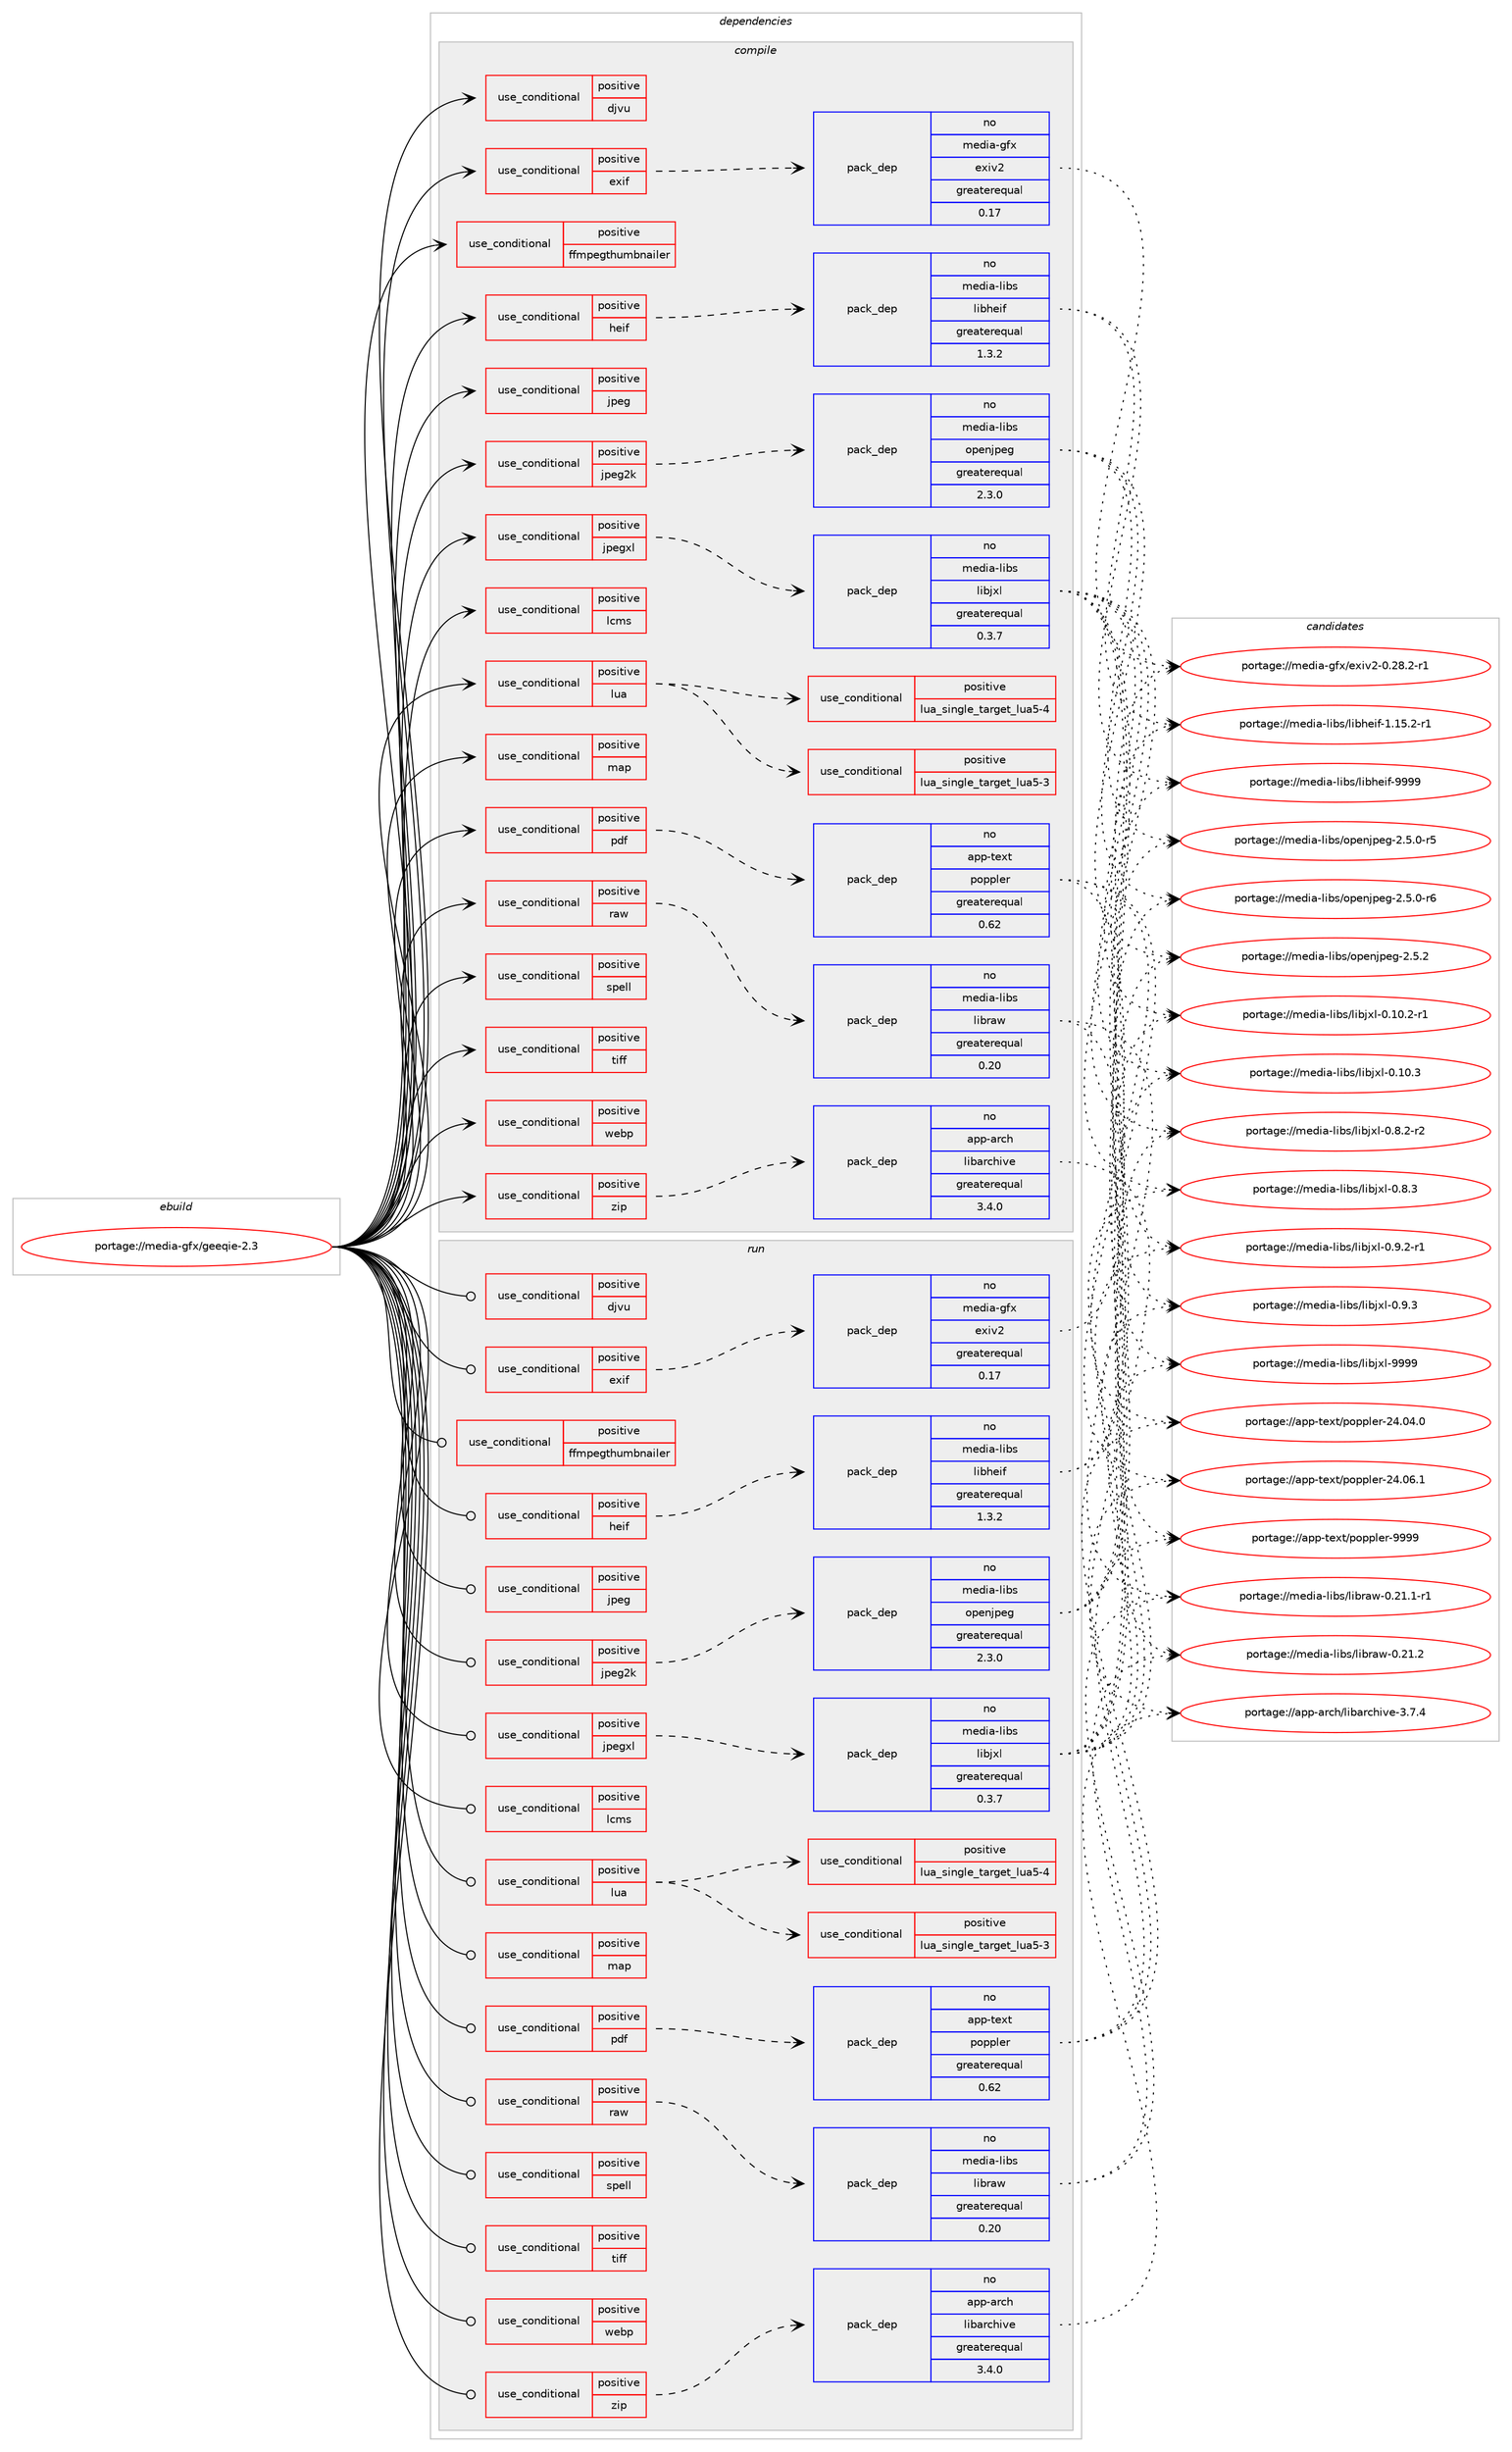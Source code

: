digraph prolog {

# *************
# Graph options
# *************

newrank=true;
concentrate=true;
compound=true;
graph [rankdir=LR,fontname=Helvetica,fontsize=10,ranksep=1.5];#, ranksep=2.5, nodesep=0.2];
edge  [arrowhead=vee];
node  [fontname=Helvetica,fontsize=10];

# **********
# The ebuild
# **********

subgraph cluster_leftcol {
color=gray;
rank=same;
label=<<i>ebuild</i>>;
id [label="portage://media-gfx/geeqie-2.3", color=red, width=4, href="../media-gfx/geeqie-2.3.svg"];
}

# ****************
# The dependencies
# ****************

subgraph cluster_midcol {
color=gray;
label=<<i>dependencies</i>>;
subgraph cluster_compile {
fillcolor="#eeeeee";
style=filled;
label=<<i>compile</i>>;
subgraph cond70830 {
dependency150293 [label=<<TABLE BORDER="0" CELLBORDER="1" CELLSPACING="0" CELLPADDING="4"><TR><TD ROWSPAN="3" CELLPADDING="10">use_conditional</TD></TR><TR><TD>positive</TD></TR><TR><TD>djvu</TD></TR></TABLE>>, shape=none, color=red];
# *** BEGIN UNKNOWN DEPENDENCY TYPE (TODO) ***
# dependency150293 -> package_dependency(portage://media-gfx/geeqie-2.3,install,no,app-text,djvu,none,[,,],[],[])
# *** END UNKNOWN DEPENDENCY TYPE (TODO) ***

}
id:e -> dependency150293:w [weight=20,style="solid",arrowhead="vee"];
subgraph cond70831 {
dependency150294 [label=<<TABLE BORDER="0" CELLBORDER="1" CELLSPACING="0" CELLPADDING="4"><TR><TD ROWSPAN="3" CELLPADDING="10">use_conditional</TD></TR><TR><TD>positive</TD></TR><TR><TD>exif</TD></TR></TABLE>>, shape=none, color=red];
subgraph pack77182 {
dependency150295 [label=<<TABLE BORDER="0" CELLBORDER="1" CELLSPACING="0" CELLPADDING="4" WIDTH="220"><TR><TD ROWSPAN="6" CELLPADDING="30">pack_dep</TD></TR><TR><TD WIDTH="110">no</TD></TR><TR><TD>media-gfx</TD></TR><TR><TD>exiv2</TD></TR><TR><TD>greaterequal</TD></TR><TR><TD>0.17</TD></TR></TABLE>>, shape=none, color=blue];
}
dependency150294:e -> dependency150295:w [weight=20,style="dashed",arrowhead="vee"];
}
id:e -> dependency150294:w [weight=20,style="solid",arrowhead="vee"];
subgraph cond70832 {
dependency150296 [label=<<TABLE BORDER="0" CELLBORDER="1" CELLSPACING="0" CELLPADDING="4"><TR><TD ROWSPAN="3" CELLPADDING="10">use_conditional</TD></TR><TR><TD>positive</TD></TR><TR><TD>ffmpegthumbnailer</TD></TR></TABLE>>, shape=none, color=red];
# *** BEGIN UNKNOWN DEPENDENCY TYPE (TODO) ***
# dependency150296 -> package_dependency(portage://media-gfx/geeqie-2.3,install,no,media-video,ffmpegthumbnailer,none,[,,],[],[])
# *** END UNKNOWN DEPENDENCY TYPE (TODO) ***

}
id:e -> dependency150296:w [weight=20,style="solid",arrowhead="vee"];
subgraph cond70833 {
dependency150297 [label=<<TABLE BORDER="0" CELLBORDER="1" CELLSPACING="0" CELLPADDING="4"><TR><TD ROWSPAN="3" CELLPADDING="10">use_conditional</TD></TR><TR><TD>positive</TD></TR><TR><TD>heif</TD></TR></TABLE>>, shape=none, color=red];
subgraph pack77183 {
dependency150298 [label=<<TABLE BORDER="0" CELLBORDER="1" CELLSPACING="0" CELLPADDING="4" WIDTH="220"><TR><TD ROWSPAN="6" CELLPADDING="30">pack_dep</TD></TR><TR><TD WIDTH="110">no</TD></TR><TR><TD>media-libs</TD></TR><TR><TD>libheif</TD></TR><TR><TD>greaterequal</TD></TR><TR><TD>1.3.2</TD></TR></TABLE>>, shape=none, color=blue];
}
dependency150297:e -> dependency150298:w [weight=20,style="dashed",arrowhead="vee"];
}
id:e -> dependency150297:w [weight=20,style="solid",arrowhead="vee"];
subgraph cond70834 {
dependency150299 [label=<<TABLE BORDER="0" CELLBORDER="1" CELLSPACING="0" CELLPADDING="4"><TR><TD ROWSPAN="3" CELLPADDING="10">use_conditional</TD></TR><TR><TD>positive</TD></TR><TR><TD>jpeg</TD></TR></TABLE>>, shape=none, color=red];
# *** BEGIN UNKNOWN DEPENDENCY TYPE (TODO) ***
# dependency150299 -> package_dependency(portage://media-gfx/geeqie-2.3,install,no,media-libs,libjpeg-turbo,none,[,,],any_same_slot,[])
# *** END UNKNOWN DEPENDENCY TYPE (TODO) ***

}
id:e -> dependency150299:w [weight=20,style="solid",arrowhead="vee"];
subgraph cond70835 {
dependency150300 [label=<<TABLE BORDER="0" CELLBORDER="1" CELLSPACING="0" CELLPADDING="4"><TR><TD ROWSPAN="3" CELLPADDING="10">use_conditional</TD></TR><TR><TD>positive</TD></TR><TR><TD>jpeg2k</TD></TR></TABLE>>, shape=none, color=red];
subgraph pack77184 {
dependency150301 [label=<<TABLE BORDER="0" CELLBORDER="1" CELLSPACING="0" CELLPADDING="4" WIDTH="220"><TR><TD ROWSPAN="6" CELLPADDING="30">pack_dep</TD></TR><TR><TD WIDTH="110">no</TD></TR><TR><TD>media-libs</TD></TR><TR><TD>openjpeg</TD></TR><TR><TD>greaterequal</TD></TR><TR><TD>2.3.0</TD></TR></TABLE>>, shape=none, color=blue];
}
dependency150300:e -> dependency150301:w [weight=20,style="dashed",arrowhead="vee"];
}
id:e -> dependency150300:w [weight=20,style="solid",arrowhead="vee"];
subgraph cond70836 {
dependency150302 [label=<<TABLE BORDER="0" CELLBORDER="1" CELLSPACING="0" CELLPADDING="4"><TR><TD ROWSPAN="3" CELLPADDING="10">use_conditional</TD></TR><TR><TD>positive</TD></TR><TR><TD>jpegxl</TD></TR></TABLE>>, shape=none, color=red];
subgraph pack77185 {
dependency150303 [label=<<TABLE BORDER="0" CELLBORDER="1" CELLSPACING="0" CELLPADDING="4" WIDTH="220"><TR><TD ROWSPAN="6" CELLPADDING="30">pack_dep</TD></TR><TR><TD WIDTH="110">no</TD></TR><TR><TD>media-libs</TD></TR><TR><TD>libjxl</TD></TR><TR><TD>greaterequal</TD></TR><TR><TD>0.3.7</TD></TR></TABLE>>, shape=none, color=blue];
}
dependency150302:e -> dependency150303:w [weight=20,style="dashed",arrowhead="vee"];
}
id:e -> dependency150302:w [weight=20,style="solid",arrowhead="vee"];
subgraph cond70837 {
dependency150304 [label=<<TABLE BORDER="0" CELLBORDER="1" CELLSPACING="0" CELLPADDING="4"><TR><TD ROWSPAN="3" CELLPADDING="10">use_conditional</TD></TR><TR><TD>positive</TD></TR><TR><TD>lcms</TD></TR></TABLE>>, shape=none, color=red];
# *** BEGIN UNKNOWN DEPENDENCY TYPE (TODO) ***
# dependency150304 -> package_dependency(portage://media-gfx/geeqie-2.3,install,no,media-libs,lcms,none,[,,],[slot(2)],[])
# *** END UNKNOWN DEPENDENCY TYPE (TODO) ***

}
id:e -> dependency150304:w [weight=20,style="solid",arrowhead="vee"];
subgraph cond70838 {
dependency150305 [label=<<TABLE BORDER="0" CELLBORDER="1" CELLSPACING="0" CELLPADDING="4"><TR><TD ROWSPAN="3" CELLPADDING="10">use_conditional</TD></TR><TR><TD>positive</TD></TR><TR><TD>lua</TD></TR></TABLE>>, shape=none, color=red];
subgraph cond70839 {
dependency150306 [label=<<TABLE BORDER="0" CELLBORDER="1" CELLSPACING="0" CELLPADDING="4"><TR><TD ROWSPAN="3" CELLPADDING="10">use_conditional</TD></TR><TR><TD>positive</TD></TR><TR><TD>lua_single_target_lua5-3</TD></TR></TABLE>>, shape=none, color=red];
# *** BEGIN UNKNOWN DEPENDENCY TYPE (TODO) ***
# dependency150306 -> package_dependency(portage://media-gfx/geeqie-2.3,install,no,dev-lang,lua,none,[,,],[slot(5.3)],[])
# *** END UNKNOWN DEPENDENCY TYPE (TODO) ***

}
dependency150305:e -> dependency150306:w [weight=20,style="dashed",arrowhead="vee"];
subgraph cond70840 {
dependency150307 [label=<<TABLE BORDER="0" CELLBORDER="1" CELLSPACING="0" CELLPADDING="4"><TR><TD ROWSPAN="3" CELLPADDING="10">use_conditional</TD></TR><TR><TD>positive</TD></TR><TR><TD>lua_single_target_lua5-4</TD></TR></TABLE>>, shape=none, color=red];
# *** BEGIN UNKNOWN DEPENDENCY TYPE (TODO) ***
# dependency150307 -> package_dependency(portage://media-gfx/geeqie-2.3,install,no,dev-lang,lua,none,[,,],[slot(5.4)],[])
# *** END UNKNOWN DEPENDENCY TYPE (TODO) ***

}
dependency150305:e -> dependency150307:w [weight=20,style="dashed",arrowhead="vee"];
}
id:e -> dependency150305:w [weight=20,style="solid",arrowhead="vee"];
subgraph cond70841 {
dependency150308 [label=<<TABLE BORDER="0" CELLBORDER="1" CELLSPACING="0" CELLPADDING="4"><TR><TD ROWSPAN="3" CELLPADDING="10">use_conditional</TD></TR><TR><TD>positive</TD></TR><TR><TD>map</TD></TR></TABLE>>, shape=none, color=red];
# *** BEGIN UNKNOWN DEPENDENCY TYPE (TODO) ***
# dependency150308 -> package_dependency(portage://media-gfx/geeqie-2.3,install,no,media-libs,clutter-gtk,none,[,,],[],[])
# *** END UNKNOWN DEPENDENCY TYPE (TODO) ***

# *** BEGIN UNKNOWN DEPENDENCY TYPE (TODO) ***
# dependency150308 -> package_dependency(portage://media-gfx/geeqie-2.3,install,no,media-libs,libchamplain,none,[,,],[slot(0.12)],[use(enable(gtk),none)])
# *** END UNKNOWN DEPENDENCY TYPE (TODO) ***

}
id:e -> dependency150308:w [weight=20,style="solid",arrowhead="vee"];
subgraph cond70842 {
dependency150309 [label=<<TABLE BORDER="0" CELLBORDER="1" CELLSPACING="0" CELLPADDING="4"><TR><TD ROWSPAN="3" CELLPADDING="10">use_conditional</TD></TR><TR><TD>positive</TD></TR><TR><TD>pdf</TD></TR></TABLE>>, shape=none, color=red];
subgraph pack77186 {
dependency150310 [label=<<TABLE BORDER="0" CELLBORDER="1" CELLSPACING="0" CELLPADDING="4" WIDTH="220"><TR><TD ROWSPAN="6" CELLPADDING="30">pack_dep</TD></TR><TR><TD WIDTH="110">no</TD></TR><TR><TD>app-text</TD></TR><TR><TD>poppler</TD></TR><TR><TD>greaterequal</TD></TR><TR><TD>0.62</TD></TR></TABLE>>, shape=none, color=blue];
}
dependency150309:e -> dependency150310:w [weight=20,style="dashed",arrowhead="vee"];
}
id:e -> dependency150309:w [weight=20,style="solid",arrowhead="vee"];
subgraph cond70843 {
dependency150311 [label=<<TABLE BORDER="0" CELLBORDER="1" CELLSPACING="0" CELLPADDING="4"><TR><TD ROWSPAN="3" CELLPADDING="10">use_conditional</TD></TR><TR><TD>positive</TD></TR><TR><TD>raw</TD></TR></TABLE>>, shape=none, color=red];
subgraph pack77187 {
dependency150312 [label=<<TABLE BORDER="0" CELLBORDER="1" CELLSPACING="0" CELLPADDING="4" WIDTH="220"><TR><TD ROWSPAN="6" CELLPADDING="30">pack_dep</TD></TR><TR><TD WIDTH="110">no</TD></TR><TR><TD>media-libs</TD></TR><TR><TD>libraw</TD></TR><TR><TD>greaterequal</TD></TR><TR><TD>0.20</TD></TR></TABLE>>, shape=none, color=blue];
}
dependency150311:e -> dependency150312:w [weight=20,style="dashed",arrowhead="vee"];
}
id:e -> dependency150311:w [weight=20,style="solid",arrowhead="vee"];
subgraph cond70844 {
dependency150313 [label=<<TABLE BORDER="0" CELLBORDER="1" CELLSPACING="0" CELLPADDING="4"><TR><TD ROWSPAN="3" CELLPADDING="10">use_conditional</TD></TR><TR><TD>positive</TD></TR><TR><TD>spell</TD></TR></TABLE>>, shape=none, color=red];
# *** BEGIN UNKNOWN DEPENDENCY TYPE (TODO) ***
# dependency150313 -> package_dependency(portage://media-gfx/geeqie-2.3,install,no,app-text,gspell,none,[,,],[],[])
# *** END UNKNOWN DEPENDENCY TYPE (TODO) ***

}
id:e -> dependency150313:w [weight=20,style="solid",arrowhead="vee"];
subgraph cond70845 {
dependency150314 [label=<<TABLE BORDER="0" CELLBORDER="1" CELLSPACING="0" CELLPADDING="4"><TR><TD ROWSPAN="3" CELLPADDING="10">use_conditional</TD></TR><TR><TD>positive</TD></TR><TR><TD>tiff</TD></TR></TABLE>>, shape=none, color=red];
# *** BEGIN UNKNOWN DEPENDENCY TYPE (TODO) ***
# dependency150314 -> package_dependency(portage://media-gfx/geeqie-2.3,install,no,media-libs,tiff,none,[,,],any_same_slot,[])
# *** END UNKNOWN DEPENDENCY TYPE (TODO) ***

}
id:e -> dependency150314:w [weight=20,style="solid",arrowhead="vee"];
subgraph cond70846 {
dependency150315 [label=<<TABLE BORDER="0" CELLBORDER="1" CELLSPACING="0" CELLPADDING="4"><TR><TD ROWSPAN="3" CELLPADDING="10">use_conditional</TD></TR><TR><TD>positive</TD></TR><TR><TD>webp</TD></TR></TABLE>>, shape=none, color=red];
# *** BEGIN UNKNOWN DEPENDENCY TYPE (TODO) ***
# dependency150315 -> package_dependency(portage://media-gfx/geeqie-2.3,install,no,gui-libs,gdk-pixbuf-loader-webp,none,[,,],any_same_slot,[])
# *** END UNKNOWN DEPENDENCY TYPE (TODO) ***

}
id:e -> dependency150315:w [weight=20,style="solid",arrowhead="vee"];
subgraph cond70847 {
dependency150316 [label=<<TABLE BORDER="0" CELLBORDER="1" CELLSPACING="0" CELLPADDING="4"><TR><TD ROWSPAN="3" CELLPADDING="10">use_conditional</TD></TR><TR><TD>positive</TD></TR><TR><TD>zip</TD></TR></TABLE>>, shape=none, color=red];
subgraph pack77188 {
dependency150317 [label=<<TABLE BORDER="0" CELLBORDER="1" CELLSPACING="0" CELLPADDING="4" WIDTH="220"><TR><TD ROWSPAN="6" CELLPADDING="30">pack_dep</TD></TR><TR><TD WIDTH="110">no</TD></TR><TR><TD>app-arch</TD></TR><TR><TD>libarchive</TD></TR><TR><TD>greaterequal</TD></TR><TR><TD>3.4.0</TD></TR></TABLE>>, shape=none, color=blue];
}
dependency150316:e -> dependency150317:w [weight=20,style="dashed",arrowhead="vee"];
}
id:e -> dependency150316:w [weight=20,style="solid",arrowhead="vee"];
# *** BEGIN UNKNOWN DEPENDENCY TYPE (TODO) ***
# id -> package_dependency(portage://media-gfx/geeqie-2.3,install,no,gnome-extra,zenity,none,[,,],[],[])
# *** END UNKNOWN DEPENDENCY TYPE (TODO) ***

# *** BEGIN UNKNOWN DEPENDENCY TYPE (TODO) ***
# id -> package_dependency(portage://media-gfx/geeqie-2.3,install,no,virtual,libintl,none,[,,],[],[])
# *** END UNKNOWN DEPENDENCY TYPE (TODO) ***

# *** BEGIN UNKNOWN DEPENDENCY TYPE (TODO) ***
# id -> package_dependency(portage://media-gfx/geeqie-2.3,install,no,x11-libs,gtk+,none,[,,],[slot(3)],[])
# *** END UNKNOWN DEPENDENCY TYPE (TODO) ***

}
subgraph cluster_compileandrun {
fillcolor="#eeeeee";
style=filled;
label=<<i>compile and run</i>>;
}
subgraph cluster_run {
fillcolor="#eeeeee";
style=filled;
label=<<i>run</i>>;
subgraph cond70848 {
dependency150318 [label=<<TABLE BORDER="0" CELLBORDER="1" CELLSPACING="0" CELLPADDING="4"><TR><TD ROWSPAN="3" CELLPADDING="10">use_conditional</TD></TR><TR><TD>positive</TD></TR><TR><TD>djvu</TD></TR></TABLE>>, shape=none, color=red];
# *** BEGIN UNKNOWN DEPENDENCY TYPE (TODO) ***
# dependency150318 -> package_dependency(portage://media-gfx/geeqie-2.3,run,no,app-text,djvu,none,[,,],[],[])
# *** END UNKNOWN DEPENDENCY TYPE (TODO) ***

}
id:e -> dependency150318:w [weight=20,style="solid",arrowhead="odot"];
subgraph cond70849 {
dependency150319 [label=<<TABLE BORDER="0" CELLBORDER="1" CELLSPACING="0" CELLPADDING="4"><TR><TD ROWSPAN="3" CELLPADDING="10">use_conditional</TD></TR><TR><TD>positive</TD></TR><TR><TD>exif</TD></TR></TABLE>>, shape=none, color=red];
subgraph pack77189 {
dependency150320 [label=<<TABLE BORDER="0" CELLBORDER="1" CELLSPACING="0" CELLPADDING="4" WIDTH="220"><TR><TD ROWSPAN="6" CELLPADDING="30">pack_dep</TD></TR><TR><TD WIDTH="110">no</TD></TR><TR><TD>media-gfx</TD></TR><TR><TD>exiv2</TD></TR><TR><TD>greaterequal</TD></TR><TR><TD>0.17</TD></TR></TABLE>>, shape=none, color=blue];
}
dependency150319:e -> dependency150320:w [weight=20,style="dashed",arrowhead="vee"];
}
id:e -> dependency150319:w [weight=20,style="solid",arrowhead="odot"];
subgraph cond70850 {
dependency150321 [label=<<TABLE BORDER="0" CELLBORDER="1" CELLSPACING="0" CELLPADDING="4"><TR><TD ROWSPAN="3" CELLPADDING="10">use_conditional</TD></TR><TR><TD>positive</TD></TR><TR><TD>ffmpegthumbnailer</TD></TR></TABLE>>, shape=none, color=red];
# *** BEGIN UNKNOWN DEPENDENCY TYPE (TODO) ***
# dependency150321 -> package_dependency(portage://media-gfx/geeqie-2.3,run,no,media-video,ffmpegthumbnailer,none,[,,],[],[])
# *** END UNKNOWN DEPENDENCY TYPE (TODO) ***

}
id:e -> dependency150321:w [weight=20,style="solid",arrowhead="odot"];
subgraph cond70851 {
dependency150322 [label=<<TABLE BORDER="0" CELLBORDER="1" CELLSPACING="0" CELLPADDING="4"><TR><TD ROWSPAN="3" CELLPADDING="10">use_conditional</TD></TR><TR><TD>positive</TD></TR><TR><TD>heif</TD></TR></TABLE>>, shape=none, color=red];
subgraph pack77190 {
dependency150323 [label=<<TABLE BORDER="0" CELLBORDER="1" CELLSPACING="0" CELLPADDING="4" WIDTH="220"><TR><TD ROWSPAN="6" CELLPADDING="30">pack_dep</TD></TR><TR><TD WIDTH="110">no</TD></TR><TR><TD>media-libs</TD></TR><TR><TD>libheif</TD></TR><TR><TD>greaterequal</TD></TR><TR><TD>1.3.2</TD></TR></TABLE>>, shape=none, color=blue];
}
dependency150322:e -> dependency150323:w [weight=20,style="dashed",arrowhead="vee"];
}
id:e -> dependency150322:w [weight=20,style="solid",arrowhead="odot"];
subgraph cond70852 {
dependency150324 [label=<<TABLE BORDER="0" CELLBORDER="1" CELLSPACING="0" CELLPADDING="4"><TR><TD ROWSPAN="3" CELLPADDING="10">use_conditional</TD></TR><TR><TD>positive</TD></TR><TR><TD>jpeg</TD></TR></TABLE>>, shape=none, color=red];
# *** BEGIN UNKNOWN DEPENDENCY TYPE (TODO) ***
# dependency150324 -> package_dependency(portage://media-gfx/geeqie-2.3,run,no,media-libs,libjpeg-turbo,none,[,,],any_same_slot,[])
# *** END UNKNOWN DEPENDENCY TYPE (TODO) ***

}
id:e -> dependency150324:w [weight=20,style="solid",arrowhead="odot"];
subgraph cond70853 {
dependency150325 [label=<<TABLE BORDER="0" CELLBORDER="1" CELLSPACING="0" CELLPADDING="4"><TR><TD ROWSPAN="3" CELLPADDING="10">use_conditional</TD></TR><TR><TD>positive</TD></TR><TR><TD>jpeg2k</TD></TR></TABLE>>, shape=none, color=red];
subgraph pack77191 {
dependency150326 [label=<<TABLE BORDER="0" CELLBORDER="1" CELLSPACING="0" CELLPADDING="4" WIDTH="220"><TR><TD ROWSPAN="6" CELLPADDING="30">pack_dep</TD></TR><TR><TD WIDTH="110">no</TD></TR><TR><TD>media-libs</TD></TR><TR><TD>openjpeg</TD></TR><TR><TD>greaterequal</TD></TR><TR><TD>2.3.0</TD></TR></TABLE>>, shape=none, color=blue];
}
dependency150325:e -> dependency150326:w [weight=20,style="dashed",arrowhead="vee"];
}
id:e -> dependency150325:w [weight=20,style="solid",arrowhead="odot"];
subgraph cond70854 {
dependency150327 [label=<<TABLE BORDER="0" CELLBORDER="1" CELLSPACING="0" CELLPADDING="4"><TR><TD ROWSPAN="3" CELLPADDING="10">use_conditional</TD></TR><TR><TD>positive</TD></TR><TR><TD>jpegxl</TD></TR></TABLE>>, shape=none, color=red];
subgraph pack77192 {
dependency150328 [label=<<TABLE BORDER="0" CELLBORDER="1" CELLSPACING="0" CELLPADDING="4" WIDTH="220"><TR><TD ROWSPAN="6" CELLPADDING="30">pack_dep</TD></TR><TR><TD WIDTH="110">no</TD></TR><TR><TD>media-libs</TD></TR><TR><TD>libjxl</TD></TR><TR><TD>greaterequal</TD></TR><TR><TD>0.3.7</TD></TR></TABLE>>, shape=none, color=blue];
}
dependency150327:e -> dependency150328:w [weight=20,style="dashed",arrowhead="vee"];
}
id:e -> dependency150327:w [weight=20,style="solid",arrowhead="odot"];
subgraph cond70855 {
dependency150329 [label=<<TABLE BORDER="0" CELLBORDER="1" CELLSPACING="0" CELLPADDING="4"><TR><TD ROWSPAN="3" CELLPADDING="10">use_conditional</TD></TR><TR><TD>positive</TD></TR><TR><TD>lcms</TD></TR></TABLE>>, shape=none, color=red];
# *** BEGIN UNKNOWN DEPENDENCY TYPE (TODO) ***
# dependency150329 -> package_dependency(portage://media-gfx/geeqie-2.3,run,no,media-libs,lcms,none,[,,],[slot(2)],[])
# *** END UNKNOWN DEPENDENCY TYPE (TODO) ***

}
id:e -> dependency150329:w [weight=20,style="solid",arrowhead="odot"];
subgraph cond70856 {
dependency150330 [label=<<TABLE BORDER="0" CELLBORDER="1" CELLSPACING="0" CELLPADDING="4"><TR><TD ROWSPAN="3" CELLPADDING="10">use_conditional</TD></TR><TR><TD>positive</TD></TR><TR><TD>lua</TD></TR></TABLE>>, shape=none, color=red];
subgraph cond70857 {
dependency150331 [label=<<TABLE BORDER="0" CELLBORDER="1" CELLSPACING="0" CELLPADDING="4"><TR><TD ROWSPAN="3" CELLPADDING="10">use_conditional</TD></TR><TR><TD>positive</TD></TR><TR><TD>lua_single_target_lua5-3</TD></TR></TABLE>>, shape=none, color=red];
# *** BEGIN UNKNOWN DEPENDENCY TYPE (TODO) ***
# dependency150331 -> package_dependency(portage://media-gfx/geeqie-2.3,run,no,dev-lang,lua,none,[,,],[slot(5.3)],[])
# *** END UNKNOWN DEPENDENCY TYPE (TODO) ***

}
dependency150330:e -> dependency150331:w [weight=20,style="dashed",arrowhead="vee"];
subgraph cond70858 {
dependency150332 [label=<<TABLE BORDER="0" CELLBORDER="1" CELLSPACING="0" CELLPADDING="4"><TR><TD ROWSPAN="3" CELLPADDING="10">use_conditional</TD></TR><TR><TD>positive</TD></TR><TR><TD>lua_single_target_lua5-4</TD></TR></TABLE>>, shape=none, color=red];
# *** BEGIN UNKNOWN DEPENDENCY TYPE (TODO) ***
# dependency150332 -> package_dependency(portage://media-gfx/geeqie-2.3,run,no,dev-lang,lua,none,[,,],[slot(5.4)],[])
# *** END UNKNOWN DEPENDENCY TYPE (TODO) ***

}
dependency150330:e -> dependency150332:w [weight=20,style="dashed",arrowhead="vee"];
}
id:e -> dependency150330:w [weight=20,style="solid",arrowhead="odot"];
subgraph cond70859 {
dependency150333 [label=<<TABLE BORDER="0" CELLBORDER="1" CELLSPACING="0" CELLPADDING="4"><TR><TD ROWSPAN="3" CELLPADDING="10">use_conditional</TD></TR><TR><TD>positive</TD></TR><TR><TD>map</TD></TR></TABLE>>, shape=none, color=red];
# *** BEGIN UNKNOWN DEPENDENCY TYPE (TODO) ***
# dependency150333 -> package_dependency(portage://media-gfx/geeqie-2.3,run,no,media-libs,clutter-gtk,none,[,,],[],[])
# *** END UNKNOWN DEPENDENCY TYPE (TODO) ***

# *** BEGIN UNKNOWN DEPENDENCY TYPE (TODO) ***
# dependency150333 -> package_dependency(portage://media-gfx/geeqie-2.3,run,no,media-libs,libchamplain,none,[,,],[slot(0.12)],[use(enable(gtk),none)])
# *** END UNKNOWN DEPENDENCY TYPE (TODO) ***

}
id:e -> dependency150333:w [weight=20,style="solid",arrowhead="odot"];
subgraph cond70860 {
dependency150334 [label=<<TABLE BORDER="0" CELLBORDER="1" CELLSPACING="0" CELLPADDING="4"><TR><TD ROWSPAN="3" CELLPADDING="10">use_conditional</TD></TR><TR><TD>positive</TD></TR><TR><TD>pdf</TD></TR></TABLE>>, shape=none, color=red];
subgraph pack77193 {
dependency150335 [label=<<TABLE BORDER="0" CELLBORDER="1" CELLSPACING="0" CELLPADDING="4" WIDTH="220"><TR><TD ROWSPAN="6" CELLPADDING="30">pack_dep</TD></TR><TR><TD WIDTH="110">no</TD></TR><TR><TD>app-text</TD></TR><TR><TD>poppler</TD></TR><TR><TD>greaterequal</TD></TR><TR><TD>0.62</TD></TR></TABLE>>, shape=none, color=blue];
}
dependency150334:e -> dependency150335:w [weight=20,style="dashed",arrowhead="vee"];
}
id:e -> dependency150334:w [weight=20,style="solid",arrowhead="odot"];
subgraph cond70861 {
dependency150336 [label=<<TABLE BORDER="0" CELLBORDER="1" CELLSPACING="0" CELLPADDING="4"><TR><TD ROWSPAN="3" CELLPADDING="10">use_conditional</TD></TR><TR><TD>positive</TD></TR><TR><TD>raw</TD></TR></TABLE>>, shape=none, color=red];
subgraph pack77194 {
dependency150337 [label=<<TABLE BORDER="0" CELLBORDER="1" CELLSPACING="0" CELLPADDING="4" WIDTH="220"><TR><TD ROWSPAN="6" CELLPADDING="30">pack_dep</TD></TR><TR><TD WIDTH="110">no</TD></TR><TR><TD>media-libs</TD></TR><TR><TD>libraw</TD></TR><TR><TD>greaterequal</TD></TR><TR><TD>0.20</TD></TR></TABLE>>, shape=none, color=blue];
}
dependency150336:e -> dependency150337:w [weight=20,style="dashed",arrowhead="vee"];
}
id:e -> dependency150336:w [weight=20,style="solid",arrowhead="odot"];
subgraph cond70862 {
dependency150338 [label=<<TABLE BORDER="0" CELLBORDER="1" CELLSPACING="0" CELLPADDING="4"><TR><TD ROWSPAN="3" CELLPADDING="10">use_conditional</TD></TR><TR><TD>positive</TD></TR><TR><TD>spell</TD></TR></TABLE>>, shape=none, color=red];
# *** BEGIN UNKNOWN DEPENDENCY TYPE (TODO) ***
# dependency150338 -> package_dependency(portage://media-gfx/geeqie-2.3,run,no,app-text,gspell,none,[,,],[],[])
# *** END UNKNOWN DEPENDENCY TYPE (TODO) ***

}
id:e -> dependency150338:w [weight=20,style="solid",arrowhead="odot"];
subgraph cond70863 {
dependency150339 [label=<<TABLE BORDER="0" CELLBORDER="1" CELLSPACING="0" CELLPADDING="4"><TR><TD ROWSPAN="3" CELLPADDING="10">use_conditional</TD></TR><TR><TD>positive</TD></TR><TR><TD>tiff</TD></TR></TABLE>>, shape=none, color=red];
# *** BEGIN UNKNOWN DEPENDENCY TYPE (TODO) ***
# dependency150339 -> package_dependency(portage://media-gfx/geeqie-2.3,run,no,media-libs,tiff,none,[,,],any_same_slot,[])
# *** END UNKNOWN DEPENDENCY TYPE (TODO) ***

}
id:e -> dependency150339:w [weight=20,style="solid",arrowhead="odot"];
subgraph cond70864 {
dependency150340 [label=<<TABLE BORDER="0" CELLBORDER="1" CELLSPACING="0" CELLPADDING="4"><TR><TD ROWSPAN="3" CELLPADDING="10">use_conditional</TD></TR><TR><TD>positive</TD></TR><TR><TD>webp</TD></TR></TABLE>>, shape=none, color=red];
# *** BEGIN UNKNOWN DEPENDENCY TYPE (TODO) ***
# dependency150340 -> package_dependency(portage://media-gfx/geeqie-2.3,run,no,gui-libs,gdk-pixbuf-loader-webp,none,[,,],any_same_slot,[])
# *** END UNKNOWN DEPENDENCY TYPE (TODO) ***

}
id:e -> dependency150340:w [weight=20,style="solid",arrowhead="odot"];
subgraph cond70865 {
dependency150341 [label=<<TABLE BORDER="0" CELLBORDER="1" CELLSPACING="0" CELLPADDING="4"><TR><TD ROWSPAN="3" CELLPADDING="10">use_conditional</TD></TR><TR><TD>positive</TD></TR><TR><TD>zip</TD></TR></TABLE>>, shape=none, color=red];
subgraph pack77195 {
dependency150342 [label=<<TABLE BORDER="0" CELLBORDER="1" CELLSPACING="0" CELLPADDING="4" WIDTH="220"><TR><TD ROWSPAN="6" CELLPADDING="30">pack_dep</TD></TR><TR><TD WIDTH="110">no</TD></TR><TR><TD>app-arch</TD></TR><TR><TD>libarchive</TD></TR><TR><TD>greaterequal</TD></TR><TR><TD>3.4.0</TD></TR></TABLE>>, shape=none, color=blue];
}
dependency150341:e -> dependency150342:w [weight=20,style="dashed",arrowhead="vee"];
}
id:e -> dependency150341:w [weight=20,style="solid",arrowhead="odot"];
# *** BEGIN UNKNOWN DEPENDENCY TYPE (TODO) ***
# id -> package_dependency(portage://media-gfx/geeqie-2.3,run,no,gnome-extra,zenity,none,[,,],[],[])
# *** END UNKNOWN DEPENDENCY TYPE (TODO) ***

# *** BEGIN UNKNOWN DEPENDENCY TYPE (TODO) ***
# id -> package_dependency(portage://media-gfx/geeqie-2.3,run,no,virtual,libintl,none,[,,],[],[])
# *** END UNKNOWN DEPENDENCY TYPE (TODO) ***

# *** BEGIN UNKNOWN DEPENDENCY TYPE (TODO) ***
# id -> package_dependency(portage://media-gfx/geeqie-2.3,run,no,x11-libs,gtk+,none,[,,],[slot(3)],[])
# *** END UNKNOWN DEPENDENCY TYPE (TODO) ***

}
}

# **************
# The candidates
# **************

subgraph cluster_choices {
rank=same;
color=gray;
label=<<i>candidates</i>>;

subgraph choice77182 {
color=black;
nodesep=1;
choice10910110010597451031021204710112010511850454846505646504511449 [label="portage://media-gfx/exiv2-0.28.2-r1", color=red, width=4,href="../media-gfx/exiv2-0.28.2-r1.svg"];
dependency150295:e -> choice10910110010597451031021204710112010511850454846505646504511449:w [style=dotted,weight="100"];
}
subgraph choice77183 {
color=black;
nodesep=1;
choice1091011001059745108105981154710810598104101105102454946495346504511449 [label="portage://media-libs/libheif-1.15.2-r1", color=red, width=4,href="../media-libs/libheif-1.15.2-r1.svg"];
choice10910110010597451081059811547108105981041011051024557575757 [label="portage://media-libs/libheif-9999", color=red, width=4,href="../media-libs/libheif-9999.svg"];
dependency150298:e -> choice1091011001059745108105981154710810598104101105102454946495346504511449:w [style=dotted,weight="100"];
dependency150298:e -> choice10910110010597451081059811547108105981041011051024557575757:w [style=dotted,weight="100"];
}
subgraph choice77184 {
color=black;
nodesep=1;
choice109101100105974510810598115471111121011101061121011034550465346484511453 [label="portage://media-libs/openjpeg-2.5.0-r5", color=red, width=4,href="../media-libs/openjpeg-2.5.0-r5.svg"];
choice109101100105974510810598115471111121011101061121011034550465346484511454 [label="portage://media-libs/openjpeg-2.5.0-r6", color=red, width=4,href="../media-libs/openjpeg-2.5.0-r6.svg"];
choice10910110010597451081059811547111112101110106112101103455046534650 [label="portage://media-libs/openjpeg-2.5.2", color=red, width=4,href="../media-libs/openjpeg-2.5.2.svg"];
dependency150301:e -> choice109101100105974510810598115471111121011101061121011034550465346484511453:w [style=dotted,weight="100"];
dependency150301:e -> choice109101100105974510810598115471111121011101061121011034550465346484511454:w [style=dotted,weight="100"];
dependency150301:e -> choice10910110010597451081059811547111112101110106112101103455046534650:w [style=dotted,weight="100"];
}
subgraph choice77185 {
color=black;
nodesep=1;
choice1091011001059745108105981154710810598106120108454846494846504511449 [label="portage://media-libs/libjxl-0.10.2-r1", color=red, width=4,href="../media-libs/libjxl-0.10.2-r1.svg"];
choice109101100105974510810598115471081059810612010845484649484651 [label="portage://media-libs/libjxl-0.10.3", color=red, width=4,href="../media-libs/libjxl-0.10.3.svg"];
choice10910110010597451081059811547108105981061201084548465646504511450 [label="portage://media-libs/libjxl-0.8.2-r2", color=red, width=4,href="../media-libs/libjxl-0.8.2-r2.svg"];
choice1091011001059745108105981154710810598106120108454846564651 [label="portage://media-libs/libjxl-0.8.3", color=red, width=4,href="../media-libs/libjxl-0.8.3.svg"];
choice10910110010597451081059811547108105981061201084548465746504511449 [label="portage://media-libs/libjxl-0.9.2-r1", color=red, width=4,href="../media-libs/libjxl-0.9.2-r1.svg"];
choice1091011001059745108105981154710810598106120108454846574651 [label="portage://media-libs/libjxl-0.9.3", color=red, width=4,href="../media-libs/libjxl-0.9.3.svg"];
choice10910110010597451081059811547108105981061201084557575757 [label="portage://media-libs/libjxl-9999", color=red, width=4,href="../media-libs/libjxl-9999.svg"];
dependency150303:e -> choice1091011001059745108105981154710810598106120108454846494846504511449:w [style=dotted,weight="100"];
dependency150303:e -> choice109101100105974510810598115471081059810612010845484649484651:w [style=dotted,weight="100"];
dependency150303:e -> choice10910110010597451081059811547108105981061201084548465646504511450:w [style=dotted,weight="100"];
dependency150303:e -> choice1091011001059745108105981154710810598106120108454846564651:w [style=dotted,weight="100"];
dependency150303:e -> choice10910110010597451081059811547108105981061201084548465746504511449:w [style=dotted,weight="100"];
dependency150303:e -> choice1091011001059745108105981154710810598106120108454846574651:w [style=dotted,weight="100"];
dependency150303:e -> choice10910110010597451081059811547108105981061201084557575757:w [style=dotted,weight="100"];
}
subgraph choice77186 {
color=black;
nodesep=1;
choice9711211245116101120116471121111121121081011144550524648524648 [label="portage://app-text/poppler-24.04.0", color=red, width=4,href="../app-text/poppler-24.04.0.svg"];
choice9711211245116101120116471121111121121081011144550524648544649 [label="portage://app-text/poppler-24.06.1", color=red, width=4,href="../app-text/poppler-24.06.1.svg"];
choice9711211245116101120116471121111121121081011144557575757 [label="portage://app-text/poppler-9999", color=red, width=4,href="../app-text/poppler-9999.svg"];
dependency150310:e -> choice9711211245116101120116471121111121121081011144550524648524648:w [style=dotted,weight="100"];
dependency150310:e -> choice9711211245116101120116471121111121121081011144550524648544649:w [style=dotted,weight="100"];
dependency150310:e -> choice9711211245116101120116471121111121121081011144557575757:w [style=dotted,weight="100"];
}
subgraph choice77187 {
color=black;
nodesep=1;
choice109101100105974510810598115471081059811497119454846504946494511449 [label="portage://media-libs/libraw-0.21.1-r1", color=red, width=4,href="../media-libs/libraw-0.21.1-r1.svg"];
choice10910110010597451081059811547108105981149711945484650494650 [label="portage://media-libs/libraw-0.21.2", color=red, width=4,href="../media-libs/libraw-0.21.2.svg"];
dependency150312:e -> choice109101100105974510810598115471081059811497119454846504946494511449:w [style=dotted,weight="100"];
dependency150312:e -> choice10910110010597451081059811547108105981149711945484650494650:w [style=dotted,weight="100"];
}
subgraph choice77188 {
color=black;
nodesep=1;
choice9711211245971149910447108105989711499104105118101455146554652 [label="portage://app-arch/libarchive-3.7.4", color=red, width=4,href="../app-arch/libarchive-3.7.4.svg"];
dependency150317:e -> choice9711211245971149910447108105989711499104105118101455146554652:w [style=dotted,weight="100"];
}
subgraph choice77189 {
color=black;
nodesep=1;
choice10910110010597451031021204710112010511850454846505646504511449 [label="portage://media-gfx/exiv2-0.28.2-r1", color=red, width=4,href="../media-gfx/exiv2-0.28.2-r1.svg"];
dependency150320:e -> choice10910110010597451031021204710112010511850454846505646504511449:w [style=dotted,weight="100"];
}
subgraph choice77190 {
color=black;
nodesep=1;
choice1091011001059745108105981154710810598104101105102454946495346504511449 [label="portage://media-libs/libheif-1.15.2-r1", color=red, width=4,href="../media-libs/libheif-1.15.2-r1.svg"];
choice10910110010597451081059811547108105981041011051024557575757 [label="portage://media-libs/libheif-9999", color=red, width=4,href="../media-libs/libheif-9999.svg"];
dependency150323:e -> choice1091011001059745108105981154710810598104101105102454946495346504511449:w [style=dotted,weight="100"];
dependency150323:e -> choice10910110010597451081059811547108105981041011051024557575757:w [style=dotted,weight="100"];
}
subgraph choice77191 {
color=black;
nodesep=1;
choice109101100105974510810598115471111121011101061121011034550465346484511453 [label="portage://media-libs/openjpeg-2.5.0-r5", color=red, width=4,href="../media-libs/openjpeg-2.5.0-r5.svg"];
choice109101100105974510810598115471111121011101061121011034550465346484511454 [label="portage://media-libs/openjpeg-2.5.0-r6", color=red, width=4,href="../media-libs/openjpeg-2.5.0-r6.svg"];
choice10910110010597451081059811547111112101110106112101103455046534650 [label="portage://media-libs/openjpeg-2.5.2", color=red, width=4,href="../media-libs/openjpeg-2.5.2.svg"];
dependency150326:e -> choice109101100105974510810598115471111121011101061121011034550465346484511453:w [style=dotted,weight="100"];
dependency150326:e -> choice109101100105974510810598115471111121011101061121011034550465346484511454:w [style=dotted,weight="100"];
dependency150326:e -> choice10910110010597451081059811547111112101110106112101103455046534650:w [style=dotted,weight="100"];
}
subgraph choice77192 {
color=black;
nodesep=1;
choice1091011001059745108105981154710810598106120108454846494846504511449 [label="portage://media-libs/libjxl-0.10.2-r1", color=red, width=4,href="../media-libs/libjxl-0.10.2-r1.svg"];
choice109101100105974510810598115471081059810612010845484649484651 [label="portage://media-libs/libjxl-0.10.3", color=red, width=4,href="../media-libs/libjxl-0.10.3.svg"];
choice10910110010597451081059811547108105981061201084548465646504511450 [label="portage://media-libs/libjxl-0.8.2-r2", color=red, width=4,href="../media-libs/libjxl-0.8.2-r2.svg"];
choice1091011001059745108105981154710810598106120108454846564651 [label="portage://media-libs/libjxl-0.8.3", color=red, width=4,href="../media-libs/libjxl-0.8.3.svg"];
choice10910110010597451081059811547108105981061201084548465746504511449 [label="portage://media-libs/libjxl-0.9.2-r1", color=red, width=4,href="../media-libs/libjxl-0.9.2-r1.svg"];
choice1091011001059745108105981154710810598106120108454846574651 [label="portage://media-libs/libjxl-0.9.3", color=red, width=4,href="../media-libs/libjxl-0.9.3.svg"];
choice10910110010597451081059811547108105981061201084557575757 [label="portage://media-libs/libjxl-9999", color=red, width=4,href="../media-libs/libjxl-9999.svg"];
dependency150328:e -> choice1091011001059745108105981154710810598106120108454846494846504511449:w [style=dotted,weight="100"];
dependency150328:e -> choice109101100105974510810598115471081059810612010845484649484651:w [style=dotted,weight="100"];
dependency150328:e -> choice10910110010597451081059811547108105981061201084548465646504511450:w [style=dotted,weight="100"];
dependency150328:e -> choice1091011001059745108105981154710810598106120108454846564651:w [style=dotted,weight="100"];
dependency150328:e -> choice10910110010597451081059811547108105981061201084548465746504511449:w [style=dotted,weight="100"];
dependency150328:e -> choice1091011001059745108105981154710810598106120108454846574651:w [style=dotted,weight="100"];
dependency150328:e -> choice10910110010597451081059811547108105981061201084557575757:w [style=dotted,weight="100"];
}
subgraph choice77193 {
color=black;
nodesep=1;
choice9711211245116101120116471121111121121081011144550524648524648 [label="portage://app-text/poppler-24.04.0", color=red, width=4,href="../app-text/poppler-24.04.0.svg"];
choice9711211245116101120116471121111121121081011144550524648544649 [label="portage://app-text/poppler-24.06.1", color=red, width=4,href="../app-text/poppler-24.06.1.svg"];
choice9711211245116101120116471121111121121081011144557575757 [label="portage://app-text/poppler-9999", color=red, width=4,href="../app-text/poppler-9999.svg"];
dependency150335:e -> choice9711211245116101120116471121111121121081011144550524648524648:w [style=dotted,weight="100"];
dependency150335:e -> choice9711211245116101120116471121111121121081011144550524648544649:w [style=dotted,weight="100"];
dependency150335:e -> choice9711211245116101120116471121111121121081011144557575757:w [style=dotted,weight="100"];
}
subgraph choice77194 {
color=black;
nodesep=1;
choice109101100105974510810598115471081059811497119454846504946494511449 [label="portage://media-libs/libraw-0.21.1-r1", color=red, width=4,href="../media-libs/libraw-0.21.1-r1.svg"];
choice10910110010597451081059811547108105981149711945484650494650 [label="portage://media-libs/libraw-0.21.2", color=red, width=4,href="../media-libs/libraw-0.21.2.svg"];
dependency150337:e -> choice109101100105974510810598115471081059811497119454846504946494511449:w [style=dotted,weight="100"];
dependency150337:e -> choice10910110010597451081059811547108105981149711945484650494650:w [style=dotted,weight="100"];
}
subgraph choice77195 {
color=black;
nodesep=1;
choice9711211245971149910447108105989711499104105118101455146554652 [label="portage://app-arch/libarchive-3.7.4", color=red, width=4,href="../app-arch/libarchive-3.7.4.svg"];
dependency150342:e -> choice9711211245971149910447108105989711499104105118101455146554652:w [style=dotted,weight="100"];
}
}

}
